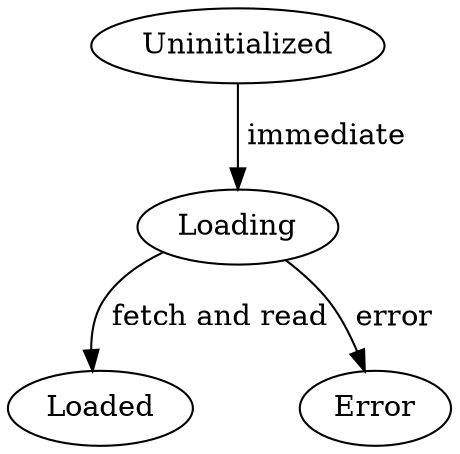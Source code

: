digraph {
  rankdir=TB;

  Uninitialized -> Loading [label=" immediate"]
  Loading -> Loaded [label=" fetch and read"]
  Loading -> Error [label=" error"]
}